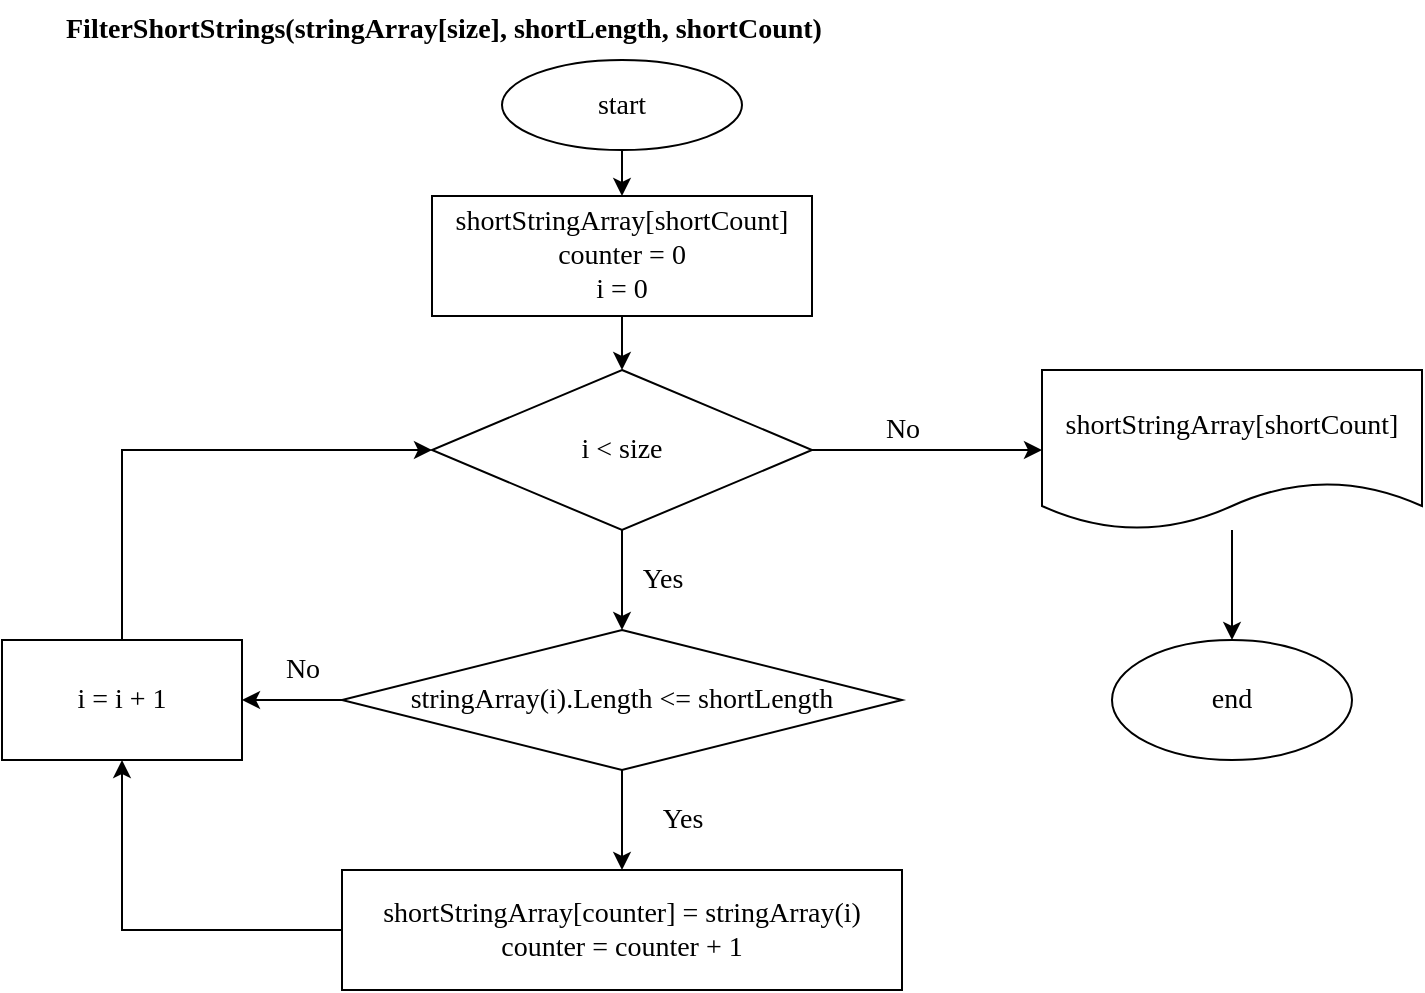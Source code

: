 <mxfile version="20.8.20" type="device"><diagram name="FilterShortStrings" id="KSv-XdutKLzBIPCZhAdD"><mxGraphModel dx="880" dy="484" grid="1" gridSize="10" guides="1" tooltips="1" connect="1" arrows="1" fold="1" page="1" pageScale="1" pageWidth="827" pageHeight="1169" math="0" shadow="0"><root><mxCell id="Eoi_n4T_RFBm1E7Cd5Af-0"/><mxCell id="Eoi_n4T_RFBm1E7Cd5Af-1" parent="Eoi_n4T_RFBm1E7Cd5Af-0"/><mxCell id="Eoi_n4T_RFBm1E7Cd5Af-2" value="FilterShortStrings(stringArray[size], shortLength, shortCount)" style="text;html=1;align=left;verticalAlign=middle;resizable=0;points=[];autosize=1;strokeColor=none;fillColor=none;fontSize=14;fontFamily=Times New Roman;fontStyle=1" parent="Eoi_n4T_RFBm1E7Cd5Af-1" vertex="1"><mxGeometry x="60" y="35" width="400" height="30" as="geometry"/></mxCell><mxCell id="Eoi_n4T_RFBm1E7Cd5Af-3" style="edgeStyle=orthogonalEdgeStyle;rounded=0;orthogonalLoop=1;jettySize=auto;html=1;entryX=0.5;entryY=0;entryDx=0;entryDy=0;fontFamily=Times New Roman;fontSize=14;" parent="Eoi_n4T_RFBm1E7Cd5Af-1" source="Eoi_n4T_RFBm1E7Cd5Af-4" target="Eoi_n4T_RFBm1E7Cd5Af-9" edge="1"><mxGeometry relative="1" as="geometry"/></mxCell><mxCell id="Eoi_n4T_RFBm1E7Cd5Af-4" value="start" style="ellipse;whiteSpace=wrap;html=1;fontFamily=Times New Roman;fontSize=14;" parent="Eoi_n4T_RFBm1E7Cd5Af-1" vertex="1"><mxGeometry x="280" y="65" width="120" height="45" as="geometry"/></mxCell><mxCell id="Eoi_n4T_RFBm1E7Cd5Af-5" style="edgeStyle=orthogonalEdgeStyle;rounded=0;orthogonalLoop=1;jettySize=auto;html=1;fontFamily=Times New Roman;fontSize=14;" parent="Eoi_n4T_RFBm1E7Cd5Af-1" source="Eoi_n4T_RFBm1E7Cd5Af-7" target="Eoi_n4T_RFBm1E7Cd5Af-11" edge="1"><mxGeometry relative="1" as="geometry"/></mxCell><mxCell id="Eoi_n4T_RFBm1E7Cd5Af-6" style="edgeStyle=orthogonalEdgeStyle;rounded=0;orthogonalLoop=1;jettySize=auto;html=1;entryX=0.5;entryY=0;entryDx=0;entryDy=0;fontFamily=Times New Roman;fontSize=14;" parent="Eoi_n4T_RFBm1E7Cd5Af-1" source="Eoi_n4T_RFBm1E7Cd5Af-7" target="Eoi_n4T_RFBm1E7Cd5Af-16" edge="1"><mxGeometry relative="1" as="geometry"/></mxCell><mxCell id="Eoi_n4T_RFBm1E7Cd5Af-7" value="i &amp;lt; size" style="rhombus;whiteSpace=wrap;html=1;fontFamily=Times New Roman;fontSize=14;" parent="Eoi_n4T_RFBm1E7Cd5Af-1" vertex="1"><mxGeometry x="245" y="220" width="190" height="80" as="geometry"/></mxCell><mxCell id="Eoi_n4T_RFBm1E7Cd5Af-8" value="" style="edgeStyle=orthogonalEdgeStyle;rounded=0;orthogonalLoop=1;jettySize=auto;html=1;fontFamily=Times New Roman;fontSize=14;" parent="Eoi_n4T_RFBm1E7Cd5Af-1" source="Eoi_n4T_RFBm1E7Cd5Af-9" target="Eoi_n4T_RFBm1E7Cd5Af-7" edge="1"><mxGeometry relative="1" as="geometry"/></mxCell><mxCell id="Eoi_n4T_RFBm1E7Cd5Af-9" value="shortStringArray[shortCount]&lt;br&gt;counter = 0&lt;br&gt;i = 0" style="rounded=0;whiteSpace=wrap;html=1;fontFamily=Times New Roman;fontSize=14;" parent="Eoi_n4T_RFBm1E7Cd5Af-1" vertex="1"><mxGeometry x="245" y="133" width="190" height="60" as="geometry"/></mxCell><mxCell id="Eoi_n4T_RFBm1E7Cd5Af-10" style="edgeStyle=orthogonalEdgeStyle;rounded=0;orthogonalLoop=1;jettySize=auto;html=1;fontFamily=Times New Roman;fontSize=14;" parent="Eoi_n4T_RFBm1E7Cd5Af-1" source="Eoi_n4T_RFBm1E7Cd5Af-11" target="Eoi_n4T_RFBm1E7Cd5Af-12" edge="1"><mxGeometry relative="1" as="geometry"/></mxCell><mxCell id="Eoi_n4T_RFBm1E7Cd5Af-11" value="shortStringArray[shortCount]" style="shape=document;whiteSpace=wrap;html=1;boundedLbl=1;fontFamily=Times New Roman;fontSize=14;" parent="Eoi_n4T_RFBm1E7Cd5Af-1" vertex="1"><mxGeometry x="550" y="220" width="190" height="80" as="geometry"/></mxCell><mxCell id="Eoi_n4T_RFBm1E7Cd5Af-12" value="end" style="ellipse;whiteSpace=wrap;html=1;fontFamily=Times New Roman;fontSize=14;" parent="Eoi_n4T_RFBm1E7Cd5Af-1" vertex="1"><mxGeometry x="585" y="355" width="120" height="60" as="geometry"/></mxCell><mxCell id="Eoi_n4T_RFBm1E7Cd5Af-13" value="No" style="text;html=1;align=center;verticalAlign=middle;resizable=0;points=[];autosize=1;strokeColor=none;fillColor=none;fontSize=14;fontFamily=Times New Roman;" parent="Eoi_n4T_RFBm1E7Cd5Af-1" vertex="1"><mxGeometry x="460" y="235" width="40" height="30" as="geometry"/></mxCell><mxCell id="Eoi_n4T_RFBm1E7Cd5Af-14" style="edgeStyle=orthogonalEdgeStyle;rounded=0;orthogonalLoop=1;jettySize=auto;html=1;entryX=0.5;entryY=0;entryDx=0;entryDy=0;fontFamily=Times New Roman;fontSize=14;" parent="Eoi_n4T_RFBm1E7Cd5Af-1" source="Eoi_n4T_RFBm1E7Cd5Af-16" target="Eoi_n4T_RFBm1E7Cd5Af-19" edge="1"><mxGeometry relative="1" as="geometry"/></mxCell><mxCell id="Eoi_n4T_RFBm1E7Cd5Af-15" style="edgeStyle=orthogonalEdgeStyle;rounded=0;orthogonalLoop=1;jettySize=auto;html=1;fontFamily=Times New Roman;fontSize=14;entryX=1;entryY=0.5;entryDx=0;entryDy=0;" parent="Eoi_n4T_RFBm1E7Cd5Af-1" source="Eoi_n4T_RFBm1E7Cd5Af-16" target="Eoi_n4T_RFBm1E7Cd5Af-22" edge="1"><mxGeometry relative="1" as="geometry"><mxPoint x="160" y="385" as="targetPoint"/></mxGeometry></mxCell><mxCell id="Eoi_n4T_RFBm1E7Cd5Af-16" value="stringArray(i).Length &amp;lt;= shortLength" style="rhombus;whiteSpace=wrap;html=1;fontFamily=Times New Roman;fontSize=14;" parent="Eoi_n4T_RFBm1E7Cd5Af-1" vertex="1"><mxGeometry x="200" y="350" width="280" height="70" as="geometry"/></mxCell><mxCell id="Eoi_n4T_RFBm1E7Cd5Af-17" value="Yes" style="text;html=1;align=center;verticalAlign=middle;resizable=0;points=[];autosize=1;strokeColor=none;fillColor=none;fontSize=14;fontFamily=Times New Roman;" parent="Eoi_n4T_RFBm1E7Cd5Af-1" vertex="1"><mxGeometry x="340" y="310" width="40" height="30" as="geometry"/></mxCell><mxCell id="Eoi_n4T_RFBm1E7Cd5Af-18" style="edgeStyle=orthogonalEdgeStyle;rounded=0;orthogonalLoop=1;jettySize=auto;html=1;fontFamily=Times New Roman;fontSize=14;" parent="Eoi_n4T_RFBm1E7Cd5Af-1" source="Eoi_n4T_RFBm1E7Cd5Af-19" target="Eoi_n4T_RFBm1E7Cd5Af-22" edge="1"><mxGeometry relative="1" as="geometry"/></mxCell><mxCell id="Eoi_n4T_RFBm1E7Cd5Af-19" value="shortStringArray[counter] = stringArray(i)&lt;br&gt;counter = counter + 1" style="rounded=0;whiteSpace=wrap;html=1;fontFamily=Times New Roman;fontSize=14;" parent="Eoi_n4T_RFBm1E7Cd5Af-1" vertex="1"><mxGeometry x="200" y="470" width="280" height="60" as="geometry"/></mxCell><mxCell id="Eoi_n4T_RFBm1E7Cd5Af-20" value="Yes" style="text;html=1;align=center;verticalAlign=middle;resizable=0;points=[];autosize=1;strokeColor=none;fillColor=none;fontSize=14;fontFamily=Times New Roman;" parent="Eoi_n4T_RFBm1E7Cd5Af-1" vertex="1"><mxGeometry x="350" y="430" width="40" height="30" as="geometry"/></mxCell><mxCell id="Eoi_n4T_RFBm1E7Cd5Af-21" style="edgeStyle=orthogonalEdgeStyle;rounded=0;orthogonalLoop=1;jettySize=auto;html=1;entryX=0;entryY=0.5;entryDx=0;entryDy=0;fontFamily=Times New Roman;fontSize=14;exitX=0.5;exitY=0;exitDx=0;exitDy=0;" parent="Eoi_n4T_RFBm1E7Cd5Af-1" source="Eoi_n4T_RFBm1E7Cd5Af-22" target="Eoi_n4T_RFBm1E7Cd5Af-7" edge="1"><mxGeometry relative="1" as="geometry"/></mxCell><mxCell id="Eoi_n4T_RFBm1E7Cd5Af-22" value="i = i + 1" style="rounded=0;whiteSpace=wrap;html=1;fontFamily=Times New Roman;fontSize=14;" parent="Eoi_n4T_RFBm1E7Cd5Af-1" vertex="1"><mxGeometry x="30" y="355" width="120" height="60" as="geometry"/></mxCell><mxCell id="Eoi_n4T_RFBm1E7Cd5Af-23" value="No" style="text;html=1;align=center;verticalAlign=middle;resizable=0;points=[];autosize=1;strokeColor=none;fillColor=none;fontSize=14;fontFamily=Times New Roman;" parent="Eoi_n4T_RFBm1E7Cd5Af-1" vertex="1"><mxGeometry x="160" y="355" width="40" height="30" as="geometry"/></mxCell></root></mxGraphModel></diagram></mxfile>